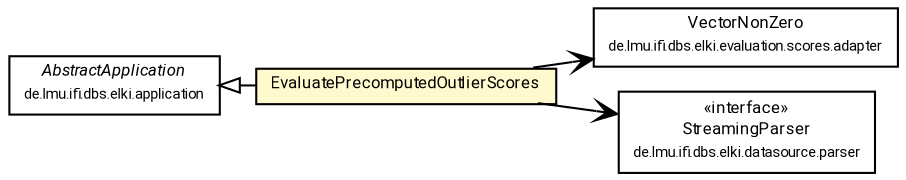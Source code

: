#!/usr/local/bin/dot
#
# Class diagram 
# Generated by UMLGraph version R5_7_2-60-g0e99a6 (http://www.spinellis.gr/umlgraph/)
#

digraph G {
	graph [fontnames="svg"]
	edge [fontname="Roboto",fontsize=7,labelfontname="Roboto",labelfontsize=7,color="black"];
	node [fontname="Roboto",fontcolor="black",fontsize=8,shape=plaintext,margin=0,width=0,height=0];
	nodesep=0.15;
	ranksep=0.25;
	rankdir=LR;
	// de.lmu.ifi.dbs.elki.application.greedyensemble.EvaluatePrecomputedOutlierScores
	c3986409 [label=<<table title="de.lmu.ifi.dbs.elki.application.greedyensemble.EvaluatePrecomputedOutlierScores" border="0" cellborder="1" cellspacing="0" cellpadding="2" bgcolor="lemonChiffon" href="EvaluatePrecomputedOutlierScores.html" target="_parent">
		<tr><td><table border="0" cellspacing="0" cellpadding="1">
		<tr><td align="center" balign="center"> <font face="Roboto">EvaluatePrecomputedOutlierScores</font> </td></tr>
		</table></td></tr>
		</table>>, URL="EvaluatePrecomputedOutlierScores.html"];
	// de.lmu.ifi.dbs.elki.evaluation.scores.adapter.VectorNonZero
	c3987390 [label=<<table title="de.lmu.ifi.dbs.elki.evaluation.scores.adapter.VectorNonZero" border="0" cellborder="1" cellspacing="0" cellpadding="2" href="../../evaluation/scores/adapter/VectorNonZero.html" target="_parent">
		<tr><td><table border="0" cellspacing="0" cellpadding="1">
		<tr><td align="center" balign="center"> <font face="Roboto">VectorNonZero</font> </td></tr>
		<tr><td align="center" balign="center"> <font face="Roboto" point-size="7.0">de.lmu.ifi.dbs.elki.evaluation.scores.adapter</font> </td></tr>
		</table></td></tr>
		</table>>, URL="../../evaluation/scores/adapter/VectorNonZero.html"];
	// de.lmu.ifi.dbs.elki.application.AbstractApplication
	c3987462 [label=<<table title="de.lmu.ifi.dbs.elki.application.AbstractApplication" border="0" cellborder="1" cellspacing="0" cellpadding="2" href="../AbstractApplication.html" target="_parent">
		<tr><td><table border="0" cellspacing="0" cellpadding="1">
		<tr><td align="center" balign="center"> <font face="Roboto"><i>AbstractApplication</i></font> </td></tr>
		<tr><td align="center" balign="center"> <font face="Roboto" point-size="7.0">de.lmu.ifi.dbs.elki.application</font> </td></tr>
		</table></td></tr>
		</table>>, URL="../AbstractApplication.html"];
	// de.lmu.ifi.dbs.elki.datasource.parser.StreamingParser
	c3989069 [label=<<table title="de.lmu.ifi.dbs.elki.datasource.parser.StreamingParser" border="0" cellborder="1" cellspacing="0" cellpadding="2" href="../../datasource/parser/StreamingParser.html" target="_parent">
		<tr><td><table border="0" cellspacing="0" cellpadding="1">
		<tr><td align="center" balign="center"> &#171;interface&#187; </td></tr>
		<tr><td align="center" balign="center"> <font face="Roboto">StreamingParser</font> </td></tr>
		<tr><td align="center" balign="center"> <font face="Roboto" point-size="7.0">de.lmu.ifi.dbs.elki.datasource.parser</font> </td></tr>
		</table></td></tr>
		</table>>, URL="../../datasource/parser/StreamingParser.html"];
	// de.lmu.ifi.dbs.elki.application.greedyensemble.EvaluatePrecomputedOutlierScores extends de.lmu.ifi.dbs.elki.application.AbstractApplication
	c3987462 -> c3986409 [arrowtail=empty,dir=back,weight=10];
	// de.lmu.ifi.dbs.elki.application.greedyensemble.EvaluatePrecomputedOutlierScores navassoc de.lmu.ifi.dbs.elki.datasource.parser.StreamingParser
	c3986409 -> c3989069 [arrowhead=open,weight=1];
	// de.lmu.ifi.dbs.elki.application.greedyensemble.EvaluatePrecomputedOutlierScores navassoc de.lmu.ifi.dbs.elki.evaluation.scores.adapter.VectorNonZero
	c3986409 -> c3987390 [arrowhead=open,weight=1];
}

